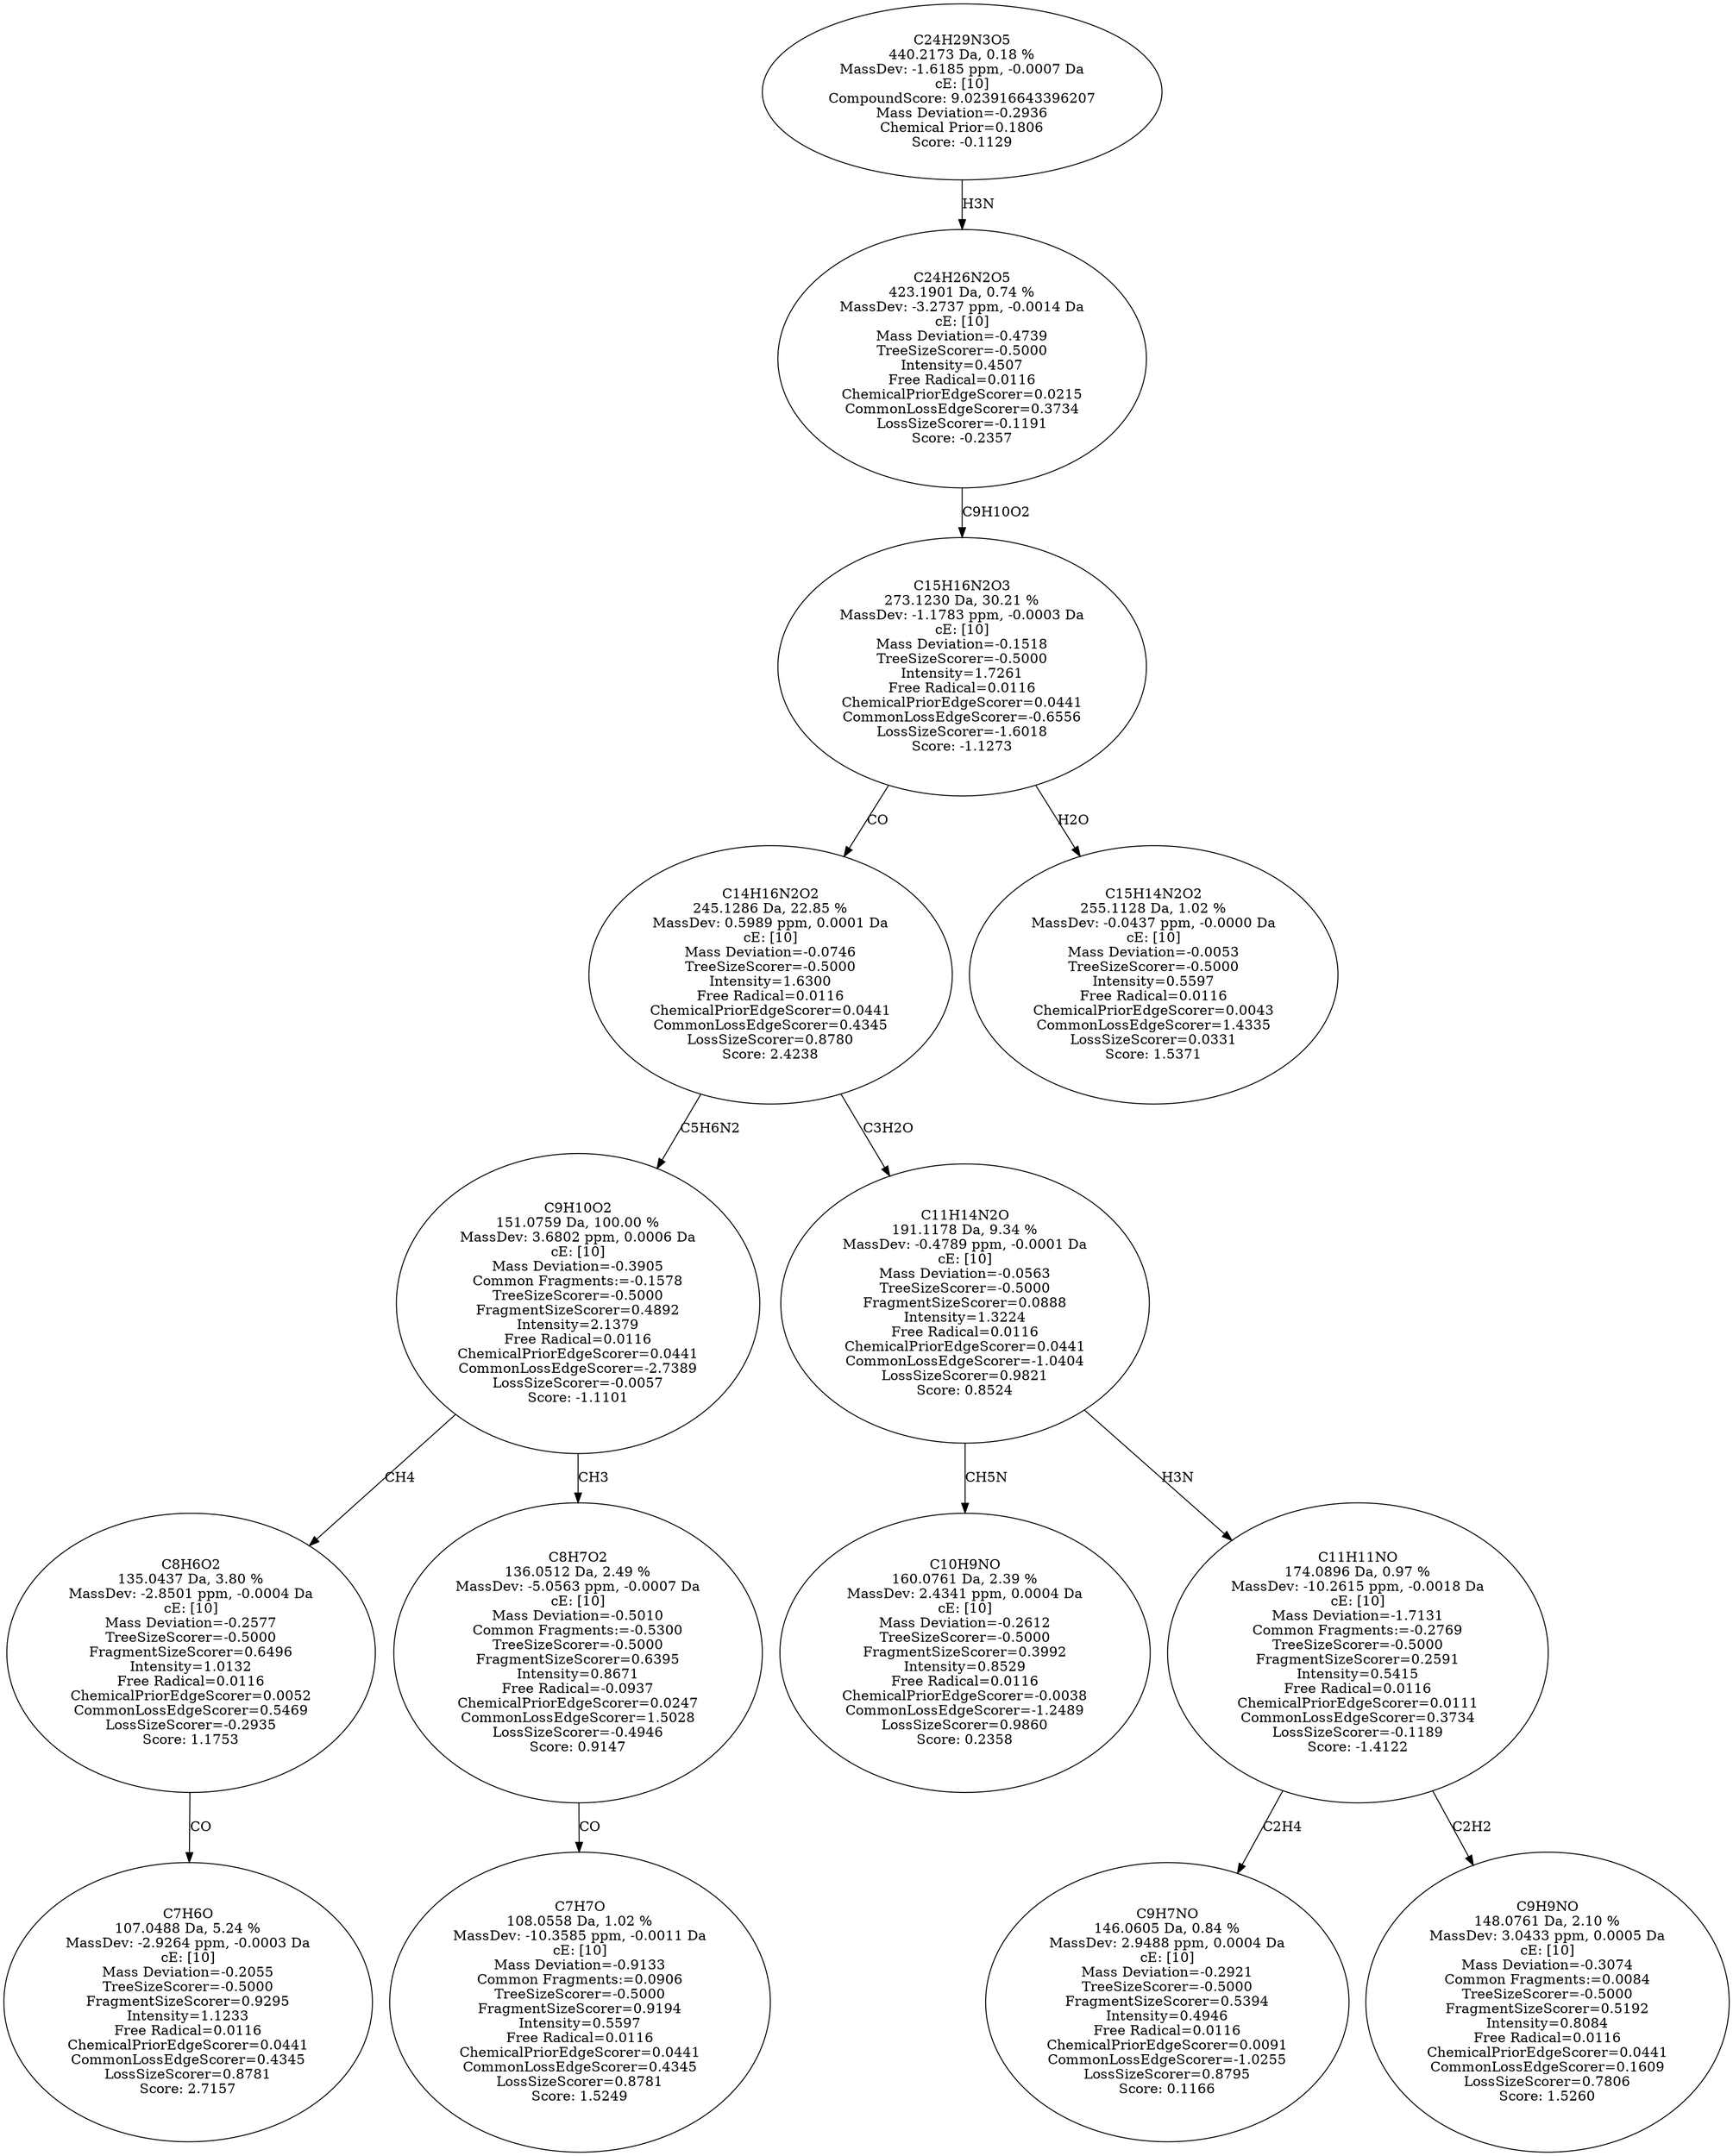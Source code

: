 strict digraph {
v1 [label="C7H6O\n107.0488 Da, 5.24 %\nMassDev: -2.9264 ppm, -0.0003 Da\ncE: [10]\nMass Deviation=-0.2055\nTreeSizeScorer=-0.5000\nFragmentSizeScorer=0.9295\nIntensity=1.1233\nFree Radical=0.0116\nChemicalPriorEdgeScorer=0.0441\nCommonLossEdgeScorer=0.4345\nLossSizeScorer=0.8781\nScore: 2.7157"];
v2 [label="C8H6O2\n135.0437 Da, 3.80 %\nMassDev: -2.8501 ppm, -0.0004 Da\ncE: [10]\nMass Deviation=-0.2577\nTreeSizeScorer=-0.5000\nFragmentSizeScorer=0.6496\nIntensity=1.0132\nFree Radical=0.0116\nChemicalPriorEdgeScorer=0.0052\nCommonLossEdgeScorer=0.5469\nLossSizeScorer=-0.2935\nScore: 1.1753"];
v3 [label="C7H7O\n108.0558 Da, 1.02 %\nMassDev: -10.3585 ppm, -0.0011 Da\ncE: [10]\nMass Deviation=-0.9133\nCommon Fragments:=0.0906\nTreeSizeScorer=-0.5000\nFragmentSizeScorer=0.9194\nIntensity=0.5597\nFree Radical=0.0116\nChemicalPriorEdgeScorer=0.0441\nCommonLossEdgeScorer=0.4345\nLossSizeScorer=0.8781\nScore: 1.5249"];
v4 [label="C8H7O2\n136.0512 Da, 2.49 %\nMassDev: -5.0563 ppm, -0.0007 Da\ncE: [10]\nMass Deviation=-0.5010\nCommon Fragments:=-0.5300\nTreeSizeScorer=-0.5000\nFragmentSizeScorer=0.6395\nIntensity=0.8671\nFree Radical=-0.0937\nChemicalPriorEdgeScorer=0.0247\nCommonLossEdgeScorer=1.5028\nLossSizeScorer=-0.4946\nScore: 0.9147"];
v5 [label="C9H10O2\n151.0759 Da, 100.00 %\nMassDev: 3.6802 ppm, 0.0006 Da\ncE: [10]\nMass Deviation=-0.3905\nCommon Fragments:=-0.1578\nTreeSizeScorer=-0.5000\nFragmentSizeScorer=0.4892\nIntensity=2.1379\nFree Radical=0.0116\nChemicalPriorEdgeScorer=0.0441\nCommonLossEdgeScorer=-2.7389\nLossSizeScorer=-0.0057\nScore: -1.1101"];
v6 [label="C10H9NO\n160.0761 Da, 2.39 %\nMassDev: 2.4341 ppm, 0.0004 Da\ncE: [10]\nMass Deviation=-0.2612\nTreeSizeScorer=-0.5000\nFragmentSizeScorer=0.3992\nIntensity=0.8529\nFree Radical=0.0116\nChemicalPriorEdgeScorer=-0.0038\nCommonLossEdgeScorer=-1.2489\nLossSizeScorer=0.9860\nScore: 0.2358"];
v7 [label="C9H7NO\n146.0605 Da, 0.84 %\nMassDev: 2.9488 ppm, 0.0004 Da\ncE: [10]\nMass Deviation=-0.2921\nTreeSizeScorer=-0.5000\nFragmentSizeScorer=0.5394\nIntensity=0.4946\nFree Radical=0.0116\nChemicalPriorEdgeScorer=0.0091\nCommonLossEdgeScorer=-1.0255\nLossSizeScorer=0.8795\nScore: 0.1166"];
v8 [label="C9H9NO\n148.0761 Da, 2.10 %\nMassDev: 3.0433 ppm, 0.0005 Da\ncE: [10]\nMass Deviation=-0.3074\nCommon Fragments:=0.0084\nTreeSizeScorer=-0.5000\nFragmentSizeScorer=0.5192\nIntensity=0.8084\nFree Radical=0.0116\nChemicalPriorEdgeScorer=0.0441\nCommonLossEdgeScorer=0.1609\nLossSizeScorer=0.7806\nScore: 1.5260"];
v9 [label="C11H11NO\n174.0896 Da, 0.97 %\nMassDev: -10.2615 ppm, -0.0018 Da\ncE: [10]\nMass Deviation=-1.7131\nCommon Fragments:=-0.2769\nTreeSizeScorer=-0.5000\nFragmentSizeScorer=0.2591\nIntensity=0.5415\nFree Radical=0.0116\nChemicalPriorEdgeScorer=0.0111\nCommonLossEdgeScorer=0.3734\nLossSizeScorer=-0.1189\nScore: -1.4122"];
v10 [label="C11H14N2O\n191.1178 Da, 9.34 %\nMassDev: -0.4789 ppm, -0.0001 Da\ncE: [10]\nMass Deviation=-0.0563\nTreeSizeScorer=-0.5000\nFragmentSizeScorer=0.0888\nIntensity=1.3224\nFree Radical=0.0116\nChemicalPriorEdgeScorer=0.0441\nCommonLossEdgeScorer=-1.0404\nLossSizeScorer=0.9821\nScore: 0.8524"];
v11 [label="C14H16N2O2\n245.1286 Da, 22.85 %\nMassDev: 0.5989 ppm, 0.0001 Da\ncE: [10]\nMass Deviation=-0.0746\nTreeSizeScorer=-0.5000\nIntensity=1.6300\nFree Radical=0.0116\nChemicalPriorEdgeScorer=0.0441\nCommonLossEdgeScorer=0.4345\nLossSizeScorer=0.8780\nScore: 2.4238"];
v12 [label="C15H14N2O2\n255.1128 Da, 1.02 %\nMassDev: -0.0437 ppm, -0.0000 Da\ncE: [10]\nMass Deviation=-0.0053\nTreeSizeScorer=-0.5000\nIntensity=0.5597\nFree Radical=0.0116\nChemicalPriorEdgeScorer=0.0043\nCommonLossEdgeScorer=1.4335\nLossSizeScorer=0.0331\nScore: 1.5371"];
v13 [label="C15H16N2O3\n273.1230 Da, 30.21 %\nMassDev: -1.1783 ppm, -0.0003 Da\ncE: [10]\nMass Deviation=-0.1518\nTreeSizeScorer=-0.5000\nIntensity=1.7261\nFree Radical=0.0116\nChemicalPriorEdgeScorer=0.0441\nCommonLossEdgeScorer=-0.6556\nLossSizeScorer=-1.6018\nScore: -1.1273"];
v14 [label="C24H26N2O5\n423.1901 Da, 0.74 %\nMassDev: -3.2737 ppm, -0.0014 Da\ncE: [10]\nMass Deviation=-0.4739\nTreeSizeScorer=-0.5000\nIntensity=0.4507\nFree Radical=0.0116\nChemicalPriorEdgeScorer=0.0215\nCommonLossEdgeScorer=0.3734\nLossSizeScorer=-0.1191\nScore: -0.2357"];
v15 [label="C24H29N3O5\n440.2173 Da, 0.18 %\nMassDev: -1.6185 ppm, -0.0007 Da\ncE: [10]\nCompoundScore: 9.023916643396207\nMass Deviation=-0.2936\nChemical Prior=0.1806\nScore: -0.1129"];
v2 -> v1 [label="CO"];
v5 -> v2 [label="CH4"];
v4 -> v3 [label="CO"];
v5 -> v4 [label="CH3"];
v11 -> v5 [label="C5H6N2"];
v10 -> v6 [label="CH5N"];
v9 -> v7 [label="C2H4"];
v9 -> v8 [label="C2H2"];
v10 -> v9 [label="H3N"];
v11 -> v10 [label="C3H2O"];
v13 -> v11 [label="CO"];
v13 -> v12 [label="H2O"];
v14 -> v13 [label="C9H10O2"];
v15 -> v14 [label="H3N"];
}